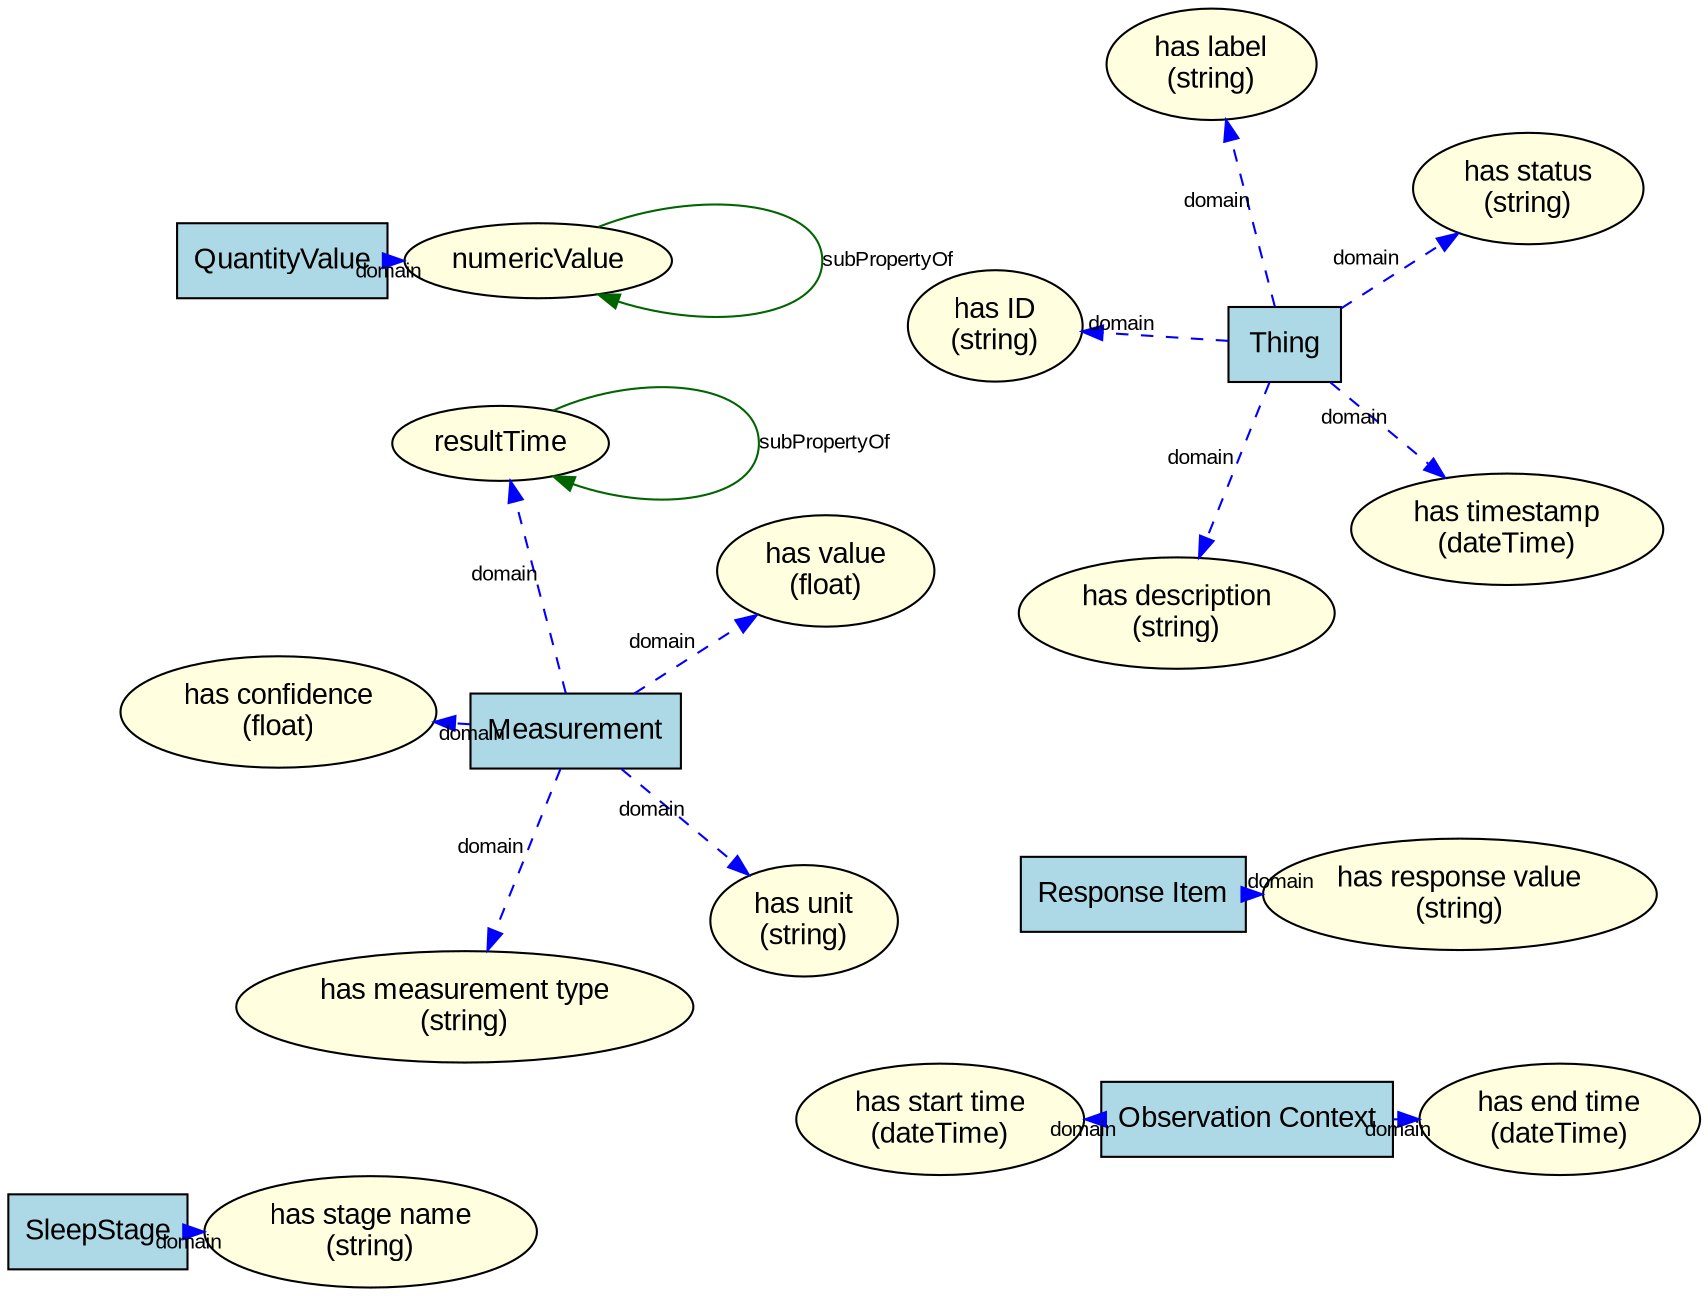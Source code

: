 digraph "Data Properties" {
  // Layout configuration
  layout=sfdp;
  overlap=prism;
  splines=true;
  K=1.5;
  graph [splines=true, nodesep=1.0, ranksep=1.5, concentrate=false];
  node [fontname="Arial"];
  edge [fontsize=10, fontname="Arial"];
  
  "hasUnit" [label="has unit\n(string)", shape=ellipse, style=filled, fillcolor=lightyellow];
  "hasTimestamp" [label="has timestamp\n(dateTime)", shape=ellipse, style=filled, fillcolor=lightyellow];
  "hasEndTime" [label="has end time\n(dateTime)", shape=ellipse, style=filled, fillcolor=lightyellow];
  "hasValue" [label="has value\n(float)", shape=ellipse, style=filled, fillcolor=lightyellow];
  "hasStartTime" [label="has start time\n(dateTime)", shape=ellipse, style=filled, fillcolor=lightyellow];
  "resultTime" [label="resultTime", shape=ellipse, style=filled, fillcolor=lightyellow];
  "hasStatus" [label="has status\n(string)", shape=ellipse, style=filled, fillcolor=lightyellow];
  "hasConfidence" [label="has confidence\n(float)", shape=ellipse, style=filled, fillcolor=lightyellow];
  "numericValue" [label="numericValue", shape=ellipse, style=filled, fillcolor=lightyellow];
  "hasLabel" [label="has label\n(string)", shape=ellipse, style=filled, fillcolor=lightyellow];
  "hasResponseValue" [label="has response value\n(string)", shape=ellipse, style=filled, fillcolor=lightyellow];
  "hasMeasurementType" [label="has measurement type\n(string)", shape=ellipse, style=filled, fillcolor=lightyellow];
  "hasStageName" [label="has stage name\n(string)", shape=ellipse, style=filled, fillcolor=lightyellow];
  "hasID" [label="has ID\n(string)", shape=ellipse, style=filled, fillcolor=lightyellow];
  "hasDescription" [label="has description\n(string)", shape=ellipse, style=filled, fillcolor=lightyellow];
  "Measurement" [label="Measurement", shape=box, style=filled, fillcolor=lightblue];
  "Thing" [label="Thing", shape=box, style=filled, fillcolor=lightblue];
  "ObservationContext" [label="Observation Context", shape=box, style=filled, fillcolor=lightblue];
  "QuantityValue" [label="QuantityValue", shape=box, style=filled, fillcolor=lightblue];
  "ResponseItem" [label="Response Item", shape=box, style=filled, fillcolor=lightblue];
  "SleepStage" [label="SleepStage", shape=box, style=filled, fillcolor=lightblue];
  
  "Measurement" -> "hasUnit" [label="domain", style=dashed, color=blue];
  "Thing" -> "hasTimestamp" [label="domain", style=dashed, color=blue];
  "ObservationContext" -> "hasEndTime" [label="domain", style=dashed, color=blue];
  "Measurement" -> "hasValue" [label="domain", style=dashed, color=blue];
  "ObservationContext" -> "hasStartTime" [label="domain", style=dashed, color=blue];
  "Measurement" -> "resultTime" [label="domain", style=dashed, color=blue];
  "Thing" -> "hasStatus" [label="domain", style=dashed, color=blue];
  "Measurement" -> "hasConfidence" [label="domain", style=dashed, color=blue];
  "QuantityValue" -> "numericValue" [label="domain", style=dashed, color=blue];
  "Thing" -> "hasLabel" [label="domain", style=dashed, color=blue];
  "ResponseItem" -> "hasResponseValue" [label="domain", style=dashed, color=blue];
  "Measurement" -> "hasMeasurementType" [label="domain", style=dashed, color=blue];
  "SleepStage" -> "hasStageName" [label="domain", style=dashed, color=blue];
  "Thing" -> "hasID" [label="domain", style=dashed, color=blue];
  "Thing" -> "hasDescription" [label="domain", style=dashed, color=blue];
  "resultTime" -> "resultTime" [label="subPropertyOf", color=darkgreen];
  "numericValue" -> "numericValue" [label="subPropertyOf", color=darkgreen];
}

